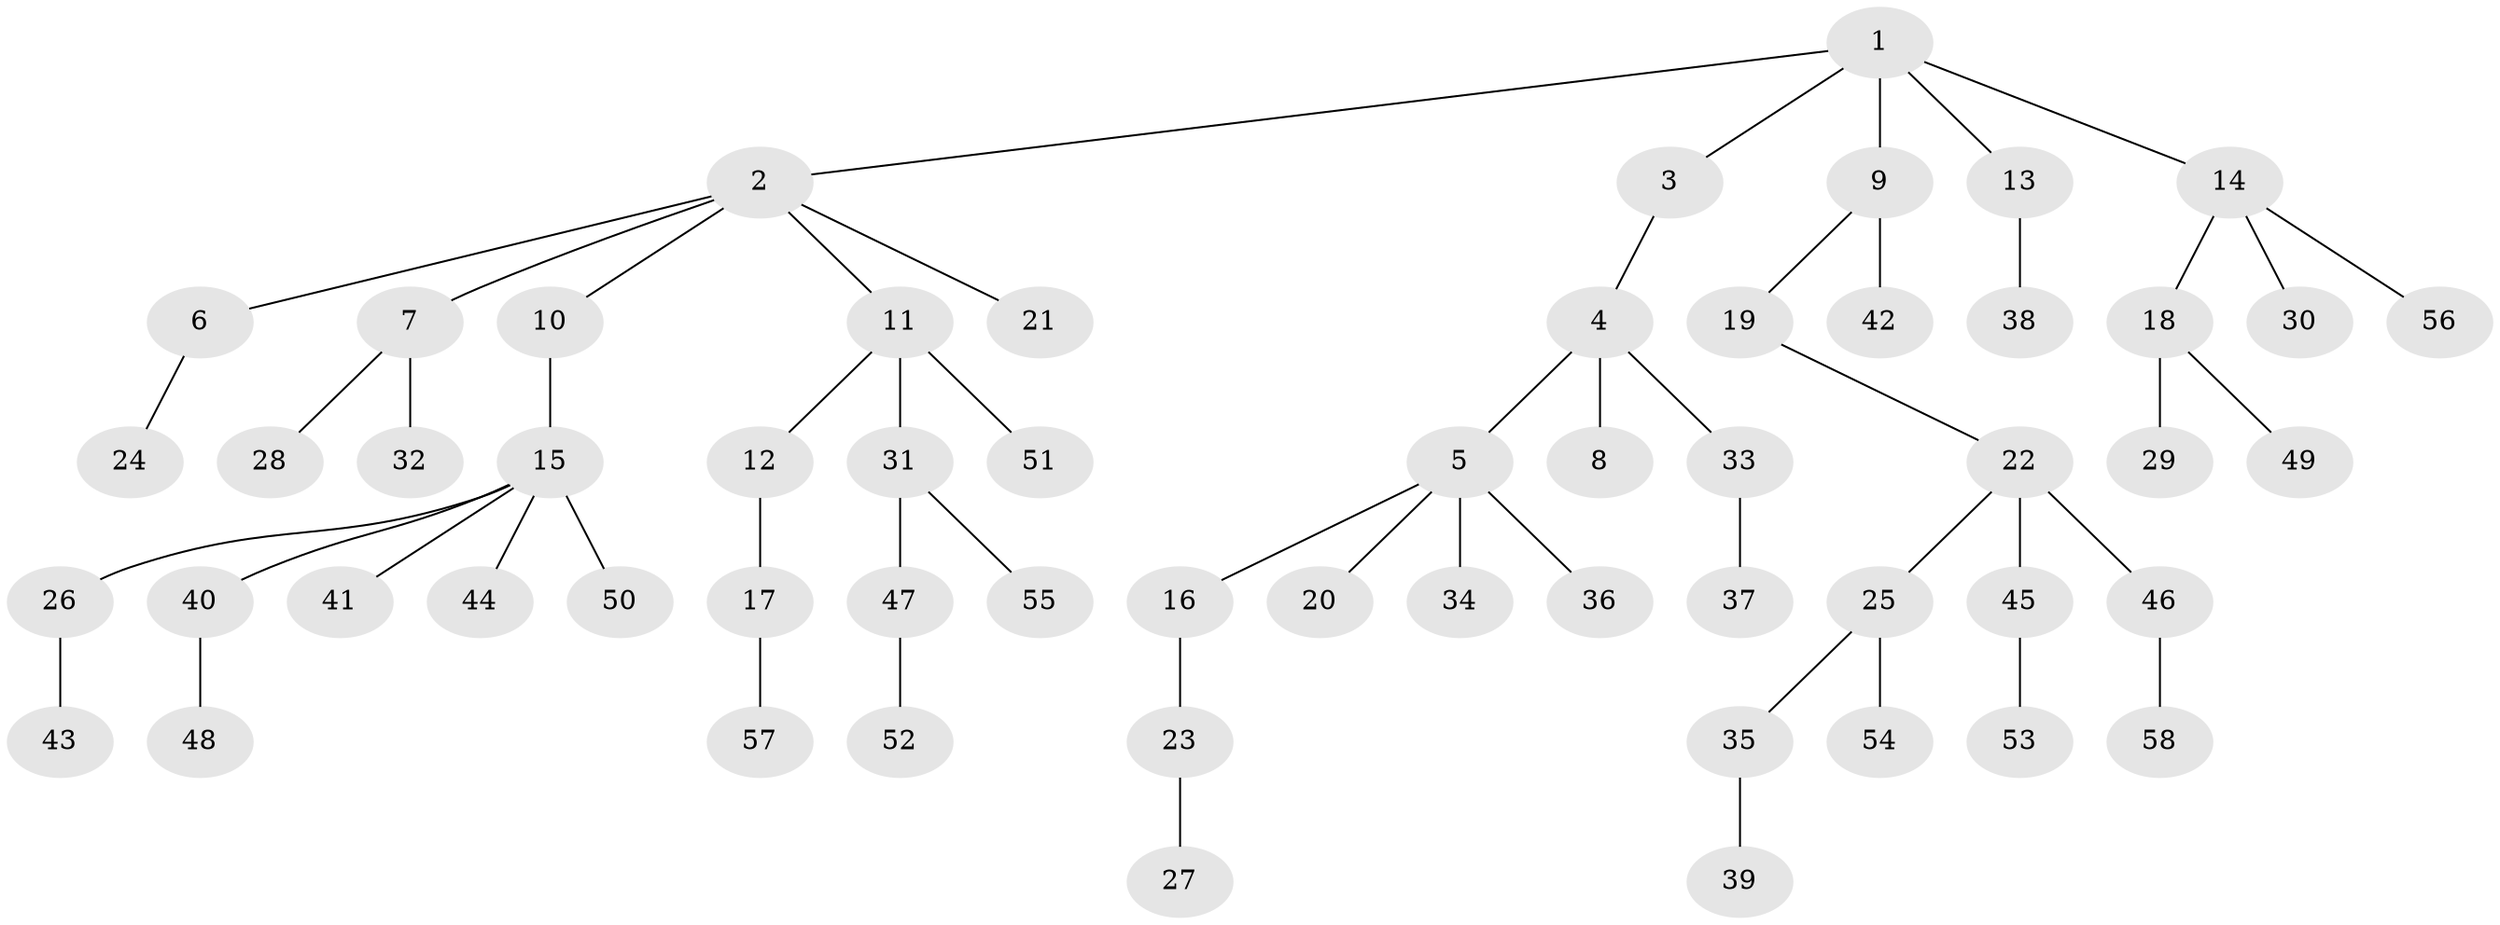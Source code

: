 // original degree distribution, {3: 0.17699115044247787, 5: 0.035398230088495575, 4: 0.04424778761061947, 2: 0.24778761061946902, 8: 0.008849557522123894, 1: 0.4778761061946903, 6: 0.008849557522123894}
// Generated by graph-tools (version 1.1) at 2025/51/03/04/25 22:51:44]
// undirected, 58 vertices, 57 edges
graph export_dot {
  node [color=gray90,style=filled];
  1;
  2;
  3;
  4;
  5;
  6;
  7;
  8;
  9;
  10;
  11;
  12;
  13;
  14;
  15;
  16;
  17;
  18;
  19;
  20;
  21;
  22;
  23;
  24;
  25;
  26;
  27;
  28;
  29;
  30;
  31;
  32;
  33;
  34;
  35;
  36;
  37;
  38;
  39;
  40;
  41;
  42;
  43;
  44;
  45;
  46;
  47;
  48;
  49;
  50;
  51;
  52;
  53;
  54;
  55;
  56;
  57;
  58;
  1 -- 2 [weight=1.0];
  1 -- 3 [weight=1.0];
  1 -- 9 [weight=1.0];
  1 -- 13 [weight=1.0];
  1 -- 14 [weight=1.0];
  2 -- 6 [weight=1.0];
  2 -- 7 [weight=1.0];
  2 -- 10 [weight=1.0];
  2 -- 11 [weight=1.0];
  2 -- 21 [weight=1.0];
  3 -- 4 [weight=1.0];
  4 -- 5 [weight=1.0];
  4 -- 8 [weight=1.0];
  4 -- 33 [weight=1.0];
  5 -- 16 [weight=1.0];
  5 -- 20 [weight=1.0];
  5 -- 34 [weight=1.0];
  5 -- 36 [weight=1.0];
  6 -- 24 [weight=1.0];
  7 -- 28 [weight=1.0];
  7 -- 32 [weight=2.0];
  9 -- 19 [weight=1.0];
  9 -- 42 [weight=2.0];
  10 -- 15 [weight=2.0];
  11 -- 12 [weight=1.0];
  11 -- 31 [weight=1.0];
  11 -- 51 [weight=3.0];
  12 -- 17 [weight=1.0];
  13 -- 38 [weight=1.0];
  14 -- 18 [weight=1.0];
  14 -- 30 [weight=1.0];
  14 -- 56 [weight=1.0];
  15 -- 26 [weight=1.0];
  15 -- 40 [weight=1.0];
  15 -- 41 [weight=1.0];
  15 -- 44 [weight=1.0];
  15 -- 50 [weight=1.0];
  16 -- 23 [weight=1.0];
  17 -- 57 [weight=1.0];
  18 -- 29 [weight=2.0];
  18 -- 49 [weight=1.0];
  19 -- 22 [weight=1.0];
  22 -- 25 [weight=1.0];
  22 -- 45 [weight=2.0];
  22 -- 46 [weight=1.0];
  23 -- 27 [weight=2.0];
  25 -- 35 [weight=1.0];
  25 -- 54 [weight=1.0];
  26 -- 43 [weight=2.0];
  31 -- 47 [weight=2.0];
  31 -- 55 [weight=1.0];
  33 -- 37 [weight=1.0];
  35 -- 39 [weight=1.0];
  40 -- 48 [weight=2.0];
  45 -- 53 [weight=1.0];
  46 -- 58 [weight=1.0];
  47 -- 52 [weight=1.0];
}
